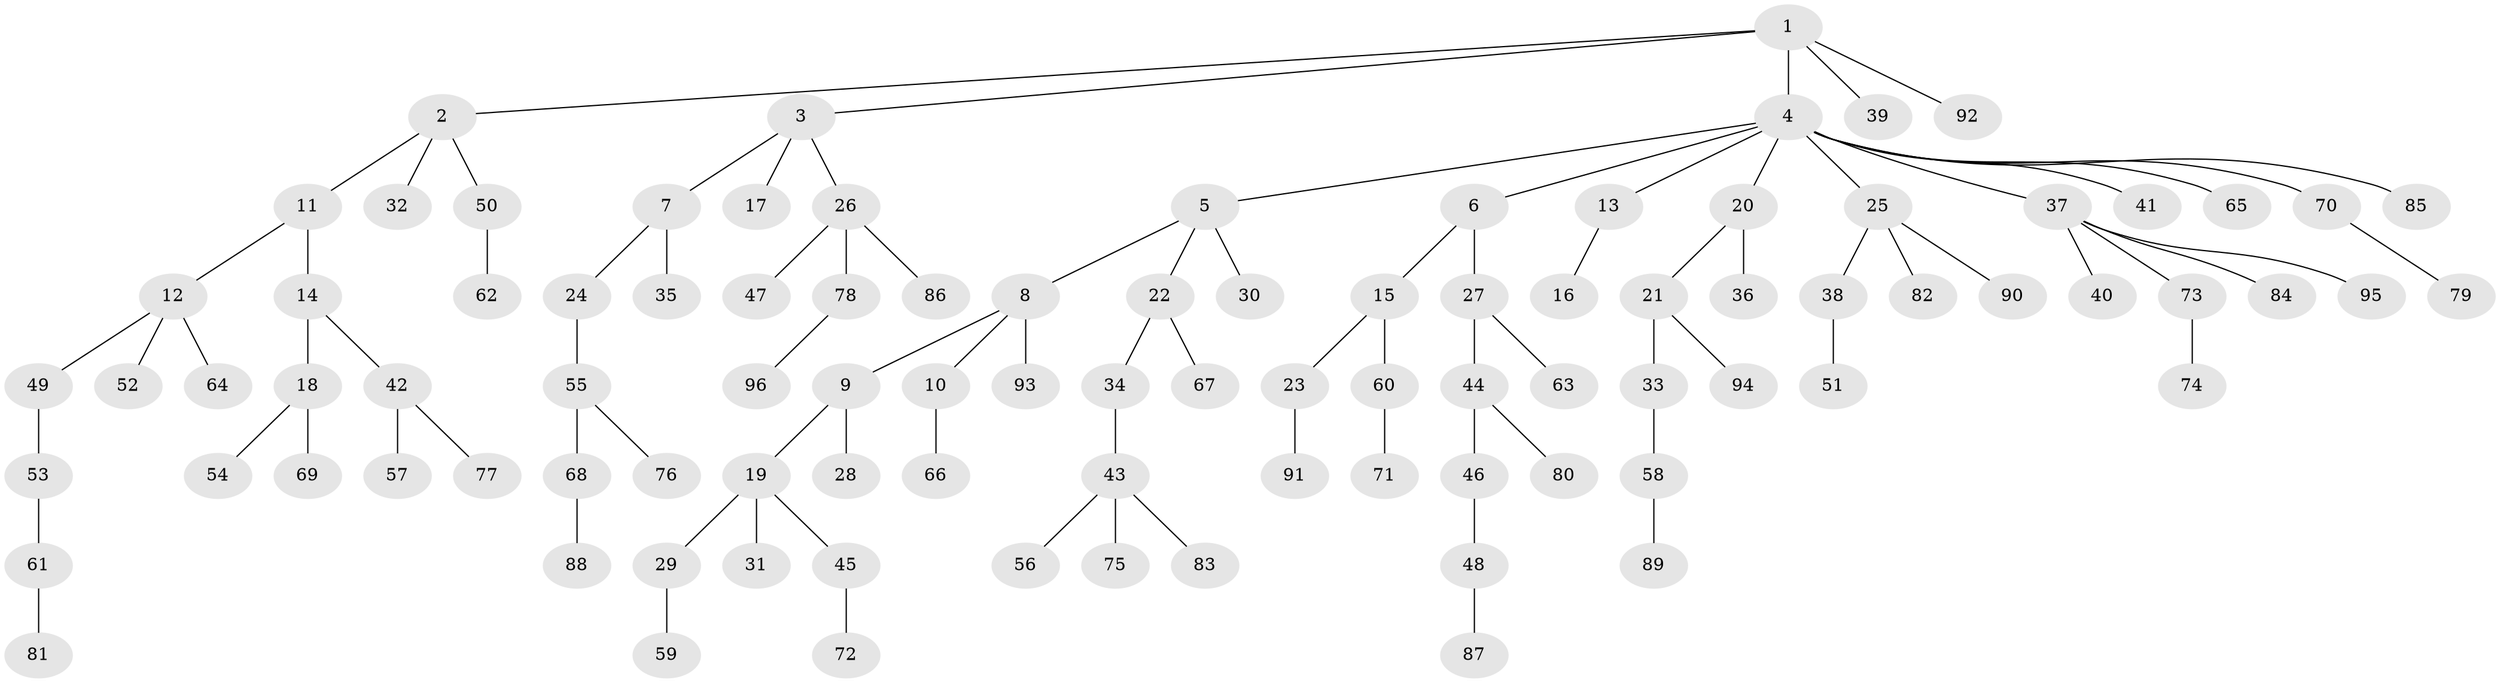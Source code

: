 // Generated by graph-tools (version 1.1) at 2025/53/03/09/25 04:53:09]
// undirected, 96 vertices, 95 edges
graph export_dot {
graph [start="1"]
  node [color=gray90,style=filled];
  1;
  2;
  3;
  4;
  5;
  6;
  7;
  8;
  9;
  10;
  11;
  12;
  13;
  14;
  15;
  16;
  17;
  18;
  19;
  20;
  21;
  22;
  23;
  24;
  25;
  26;
  27;
  28;
  29;
  30;
  31;
  32;
  33;
  34;
  35;
  36;
  37;
  38;
  39;
  40;
  41;
  42;
  43;
  44;
  45;
  46;
  47;
  48;
  49;
  50;
  51;
  52;
  53;
  54;
  55;
  56;
  57;
  58;
  59;
  60;
  61;
  62;
  63;
  64;
  65;
  66;
  67;
  68;
  69;
  70;
  71;
  72;
  73;
  74;
  75;
  76;
  77;
  78;
  79;
  80;
  81;
  82;
  83;
  84;
  85;
  86;
  87;
  88;
  89;
  90;
  91;
  92;
  93;
  94;
  95;
  96;
  1 -- 2;
  1 -- 3;
  1 -- 4;
  1 -- 39;
  1 -- 92;
  2 -- 11;
  2 -- 32;
  2 -- 50;
  3 -- 7;
  3 -- 17;
  3 -- 26;
  4 -- 5;
  4 -- 6;
  4 -- 13;
  4 -- 20;
  4 -- 25;
  4 -- 37;
  4 -- 41;
  4 -- 65;
  4 -- 70;
  4 -- 85;
  5 -- 8;
  5 -- 22;
  5 -- 30;
  6 -- 15;
  6 -- 27;
  7 -- 24;
  7 -- 35;
  8 -- 9;
  8 -- 10;
  8 -- 93;
  9 -- 19;
  9 -- 28;
  10 -- 66;
  11 -- 12;
  11 -- 14;
  12 -- 49;
  12 -- 52;
  12 -- 64;
  13 -- 16;
  14 -- 18;
  14 -- 42;
  15 -- 23;
  15 -- 60;
  18 -- 54;
  18 -- 69;
  19 -- 29;
  19 -- 31;
  19 -- 45;
  20 -- 21;
  20 -- 36;
  21 -- 33;
  21 -- 94;
  22 -- 34;
  22 -- 67;
  23 -- 91;
  24 -- 55;
  25 -- 38;
  25 -- 82;
  25 -- 90;
  26 -- 47;
  26 -- 78;
  26 -- 86;
  27 -- 44;
  27 -- 63;
  29 -- 59;
  33 -- 58;
  34 -- 43;
  37 -- 40;
  37 -- 73;
  37 -- 84;
  37 -- 95;
  38 -- 51;
  42 -- 57;
  42 -- 77;
  43 -- 56;
  43 -- 75;
  43 -- 83;
  44 -- 46;
  44 -- 80;
  45 -- 72;
  46 -- 48;
  48 -- 87;
  49 -- 53;
  50 -- 62;
  53 -- 61;
  55 -- 68;
  55 -- 76;
  58 -- 89;
  60 -- 71;
  61 -- 81;
  68 -- 88;
  70 -- 79;
  73 -- 74;
  78 -- 96;
}
